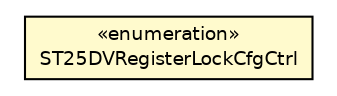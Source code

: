 #!/usr/local/bin/dot
#
# Class diagram 
# Generated by UMLGraph version R5_7_2-3-gee82a7 (http://www.umlgraph.org/)
#

digraph G {
	edge [fontname="Helvetica",fontsize=10,labelfontname="Helvetica",labelfontsize=10];
	node [fontname="Helvetica",fontsize=10,shape=plaintext];
	nodesep=0.25;
	ranksep=0.5;
	// com.st.st25sdk.type5.st25dv.ST25DVRegisterLockCfg.ST25DVRegisterLockCfgCtrl
	c19579 [label=<<table title="com.st.st25sdk.type5.st25dv.ST25DVRegisterLockCfg.ST25DVRegisterLockCfgCtrl" border="0" cellborder="1" cellspacing="0" cellpadding="2" port="p" bgcolor="lemonChiffon" href="./ST25DVRegisterLockCfg.ST25DVRegisterLockCfgCtrl.html">
		<tr><td><table border="0" cellspacing="0" cellpadding="1">
<tr><td align="center" balign="center"> &#171;enumeration&#187; </td></tr>
<tr><td align="center" balign="center"> ST25DVRegisterLockCfgCtrl </td></tr>
		</table></td></tr>
		</table>>, URL="./ST25DVRegisterLockCfg.ST25DVRegisterLockCfgCtrl.html", fontname="Helvetica", fontcolor="black", fontsize=9.0];
}

